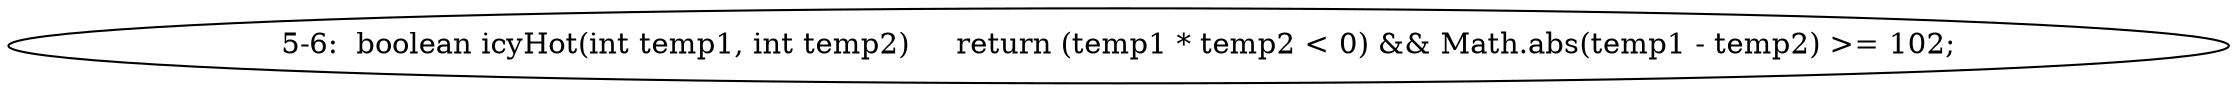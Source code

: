digraph result_test { 
// graph-vertices
  a1  [label="5-6:  boolean icyHot(int temp1, int temp2)	return (temp1 * temp2 < 0) && Math.abs(temp1 - temp2) >= 102;"]; 
// graph-edges
}